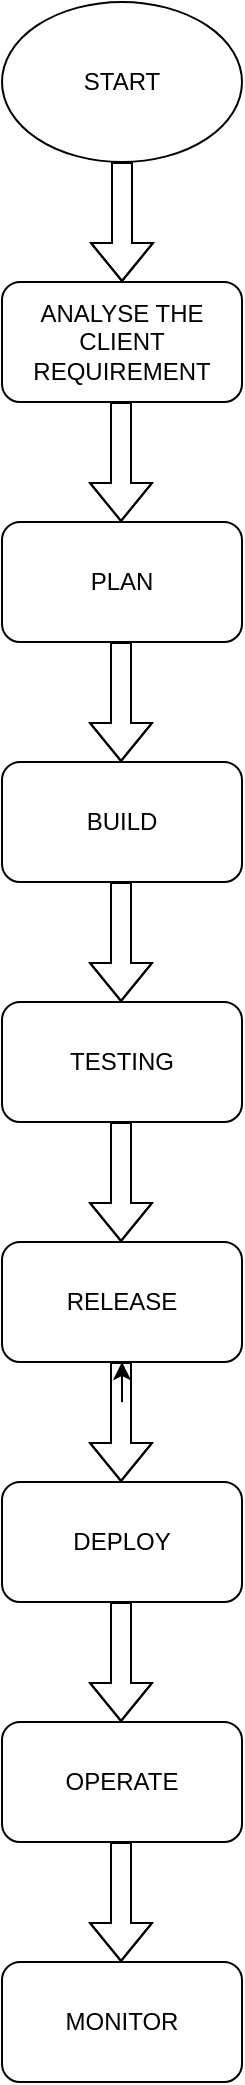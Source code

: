 <mxfile version="28.0.7">
  <diagram name="Page-1" id="CGq95VE2gxc6fHMKPZJi">
    <mxGraphModel dx="1042" dy="658" grid="1" gridSize="10" guides="1" tooltips="1" connect="1" arrows="1" fold="1" page="1" pageScale="1" pageWidth="850" pageHeight="1100" math="0" shadow="0">
      <root>
        <mxCell id="0" />
        <mxCell id="1" parent="0" />
        <mxCell id="waRkpYrcsfL-wph7jPA6-1" value="START" style="ellipse;whiteSpace=wrap;html=1;" vertex="1" parent="1">
          <mxGeometry x="400" y="30" width="120" height="80" as="geometry" />
        </mxCell>
        <mxCell id="waRkpYrcsfL-wph7jPA6-3" value="PLAN" style="rounded=1;whiteSpace=wrap;html=1;" vertex="1" parent="1">
          <mxGeometry x="400" y="290" width="120" height="60" as="geometry" />
        </mxCell>
        <mxCell id="waRkpYrcsfL-wph7jPA6-4" value="TESTING" style="rounded=1;whiteSpace=wrap;html=1;" vertex="1" parent="1">
          <mxGeometry x="400" y="530" width="120" height="60" as="geometry" />
        </mxCell>
        <mxCell id="waRkpYrcsfL-wph7jPA6-5" value="BUILD" style="rounded=1;whiteSpace=wrap;html=1;" vertex="1" parent="1">
          <mxGeometry x="400" y="410" width="120" height="60" as="geometry" />
        </mxCell>
        <mxCell id="waRkpYrcsfL-wph7jPA6-6" value="ANALYSE THE CLIENT REQUIREMENT" style="rounded=1;whiteSpace=wrap;html=1;" vertex="1" parent="1">
          <mxGeometry x="400" y="170" width="120" height="60" as="geometry" />
        </mxCell>
        <mxCell id="waRkpYrcsfL-wph7jPA6-23" style="edgeStyle=orthogonalEdgeStyle;rounded=0;orthogonalLoop=1;jettySize=auto;html=1;" edge="1" parent="1" source="waRkpYrcsfL-wph7jPA6-7">
          <mxGeometry relative="1" as="geometry">
            <mxPoint x="460" y="710" as="targetPoint" />
          </mxGeometry>
        </mxCell>
        <mxCell id="waRkpYrcsfL-wph7jPA6-7" value="RELEASE" style="rounded=1;whiteSpace=wrap;html=1;" vertex="1" parent="1">
          <mxGeometry x="400" y="650" width="120" height="60" as="geometry" />
        </mxCell>
        <mxCell id="waRkpYrcsfL-wph7jPA6-8" value="DEPLOY" style="rounded=1;whiteSpace=wrap;html=1;" vertex="1" parent="1">
          <mxGeometry x="400" y="770" width="120" height="60" as="geometry" />
        </mxCell>
        <mxCell id="waRkpYrcsfL-wph7jPA6-9" value="OPERATE" style="rounded=1;whiteSpace=wrap;html=1;" vertex="1" parent="1">
          <mxGeometry x="400" y="890" width="120" height="60" as="geometry" />
        </mxCell>
        <mxCell id="waRkpYrcsfL-wph7jPA6-10" value="MONITOR" style="rounded=1;whiteSpace=wrap;html=1;" vertex="1" parent="1">
          <mxGeometry x="400" y="1010" width="120" height="60" as="geometry" />
        </mxCell>
        <mxCell id="waRkpYrcsfL-wph7jPA6-17" value="" style="shape=flexArrow;endArrow=classic;html=1;rounded=0;exitX=0.5;exitY=1;exitDx=0;exitDy=0;entryX=0.5;entryY=0;entryDx=0;entryDy=0;" edge="1" parent="1" source="waRkpYrcsfL-wph7jPA6-1" target="waRkpYrcsfL-wph7jPA6-6">
          <mxGeometry width="50" height="50" relative="1" as="geometry">
            <mxPoint x="435" y="160" as="sourcePoint" />
            <mxPoint x="485" y="110" as="targetPoint" />
            <Array as="points">
              <mxPoint x="460" y="140" />
            </Array>
          </mxGeometry>
        </mxCell>
        <mxCell id="waRkpYrcsfL-wph7jPA6-18" value="" style="shape=flexArrow;endArrow=classic;html=1;rounded=0;exitX=0.5;exitY=1;exitDx=0;exitDy=0;entryX=0.5;entryY=0;entryDx=0;entryDy=0;" edge="1" parent="1">
          <mxGeometry width="50" height="50" relative="1" as="geometry">
            <mxPoint x="459.5" y="230" as="sourcePoint" />
            <mxPoint x="459.5" y="290" as="targetPoint" />
            <Array as="points">
              <mxPoint x="459.5" y="260" />
            </Array>
          </mxGeometry>
        </mxCell>
        <mxCell id="waRkpYrcsfL-wph7jPA6-19" value="" style="shape=flexArrow;endArrow=classic;html=1;rounded=0;exitX=0.5;exitY=1;exitDx=0;exitDy=0;entryX=0.5;entryY=0;entryDx=0;entryDy=0;" edge="1" parent="1">
          <mxGeometry width="50" height="50" relative="1" as="geometry">
            <mxPoint x="459.5" y="350" as="sourcePoint" />
            <mxPoint x="459.5" y="410" as="targetPoint" />
            <Array as="points">
              <mxPoint x="459.5" y="380" />
            </Array>
          </mxGeometry>
        </mxCell>
        <mxCell id="waRkpYrcsfL-wph7jPA6-20" value="" style="shape=flexArrow;endArrow=classic;html=1;rounded=0;exitX=0.5;exitY=1;exitDx=0;exitDy=0;entryX=0.5;entryY=0;entryDx=0;entryDy=0;" edge="1" parent="1">
          <mxGeometry width="50" height="50" relative="1" as="geometry">
            <mxPoint x="459.5" y="470" as="sourcePoint" />
            <mxPoint x="459.5" y="530" as="targetPoint" />
            <Array as="points">
              <mxPoint x="459.5" y="500" />
            </Array>
          </mxGeometry>
        </mxCell>
        <mxCell id="waRkpYrcsfL-wph7jPA6-21" value="" style="shape=flexArrow;endArrow=classic;html=1;rounded=0;exitX=0.5;exitY=1;exitDx=0;exitDy=0;entryX=0.5;entryY=0;entryDx=0;entryDy=0;" edge="1" parent="1">
          <mxGeometry width="50" height="50" relative="1" as="geometry">
            <mxPoint x="459.5" y="590" as="sourcePoint" />
            <mxPoint x="459.5" y="650" as="targetPoint" />
            <Array as="points">
              <mxPoint x="459.5" y="620" />
            </Array>
          </mxGeometry>
        </mxCell>
        <mxCell id="waRkpYrcsfL-wph7jPA6-22" value="" style="shape=flexArrow;endArrow=classic;html=1;rounded=0;exitX=0.5;exitY=1;exitDx=0;exitDy=0;entryX=0.5;entryY=0;entryDx=0;entryDy=0;" edge="1" parent="1">
          <mxGeometry width="50" height="50" relative="1" as="geometry">
            <mxPoint x="459.5" y="710" as="sourcePoint" />
            <mxPoint x="459.5" y="770" as="targetPoint" />
            <Array as="points">
              <mxPoint x="459.5" y="740" />
            </Array>
          </mxGeometry>
        </mxCell>
        <mxCell id="waRkpYrcsfL-wph7jPA6-24" value="" style="shape=flexArrow;endArrow=classic;html=1;rounded=0;exitX=0.5;exitY=1;exitDx=0;exitDy=0;entryX=0.5;entryY=0;entryDx=0;entryDy=0;" edge="1" parent="1">
          <mxGeometry width="50" height="50" relative="1" as="geometry">
            <mxPoint x="459.5" y="830" as="sourcePoint" />
            <mxPoint x="459.5" y="890" as="targetPoint" />
            <Array as="points">
              <mxPoint x="459.5" y="860" />
            </Array>
          </mxGeometry>
        </mxCell>
        <mxCell id="waRkpYrcsfL-wph7jPA6-25" value="" style="shape=flexArrow;endArrow=classic;html=1;rounded=0;exitX=0.5;exitY=1;exitDx=0;exitDy=0;entryX=0.5;entryY=0;entryDx=0;entryDy=0;" edge="1" parent="1">
          <mxGeometry width="50" height="50" relative="1" as="geometry">
            <mxPoint x="459.5" y="950" as="sourcePoint" />
            <mxPoint x="459.5" y="1010" as="targetPoint" />
            <Array as="points">
              <mxPoint x="459.5" y="980" />
            </Array>
          </mxGeometry>
        </mxCell>
      </root>
    </mxGraphModel>
  </diagram>
</mxfile>
